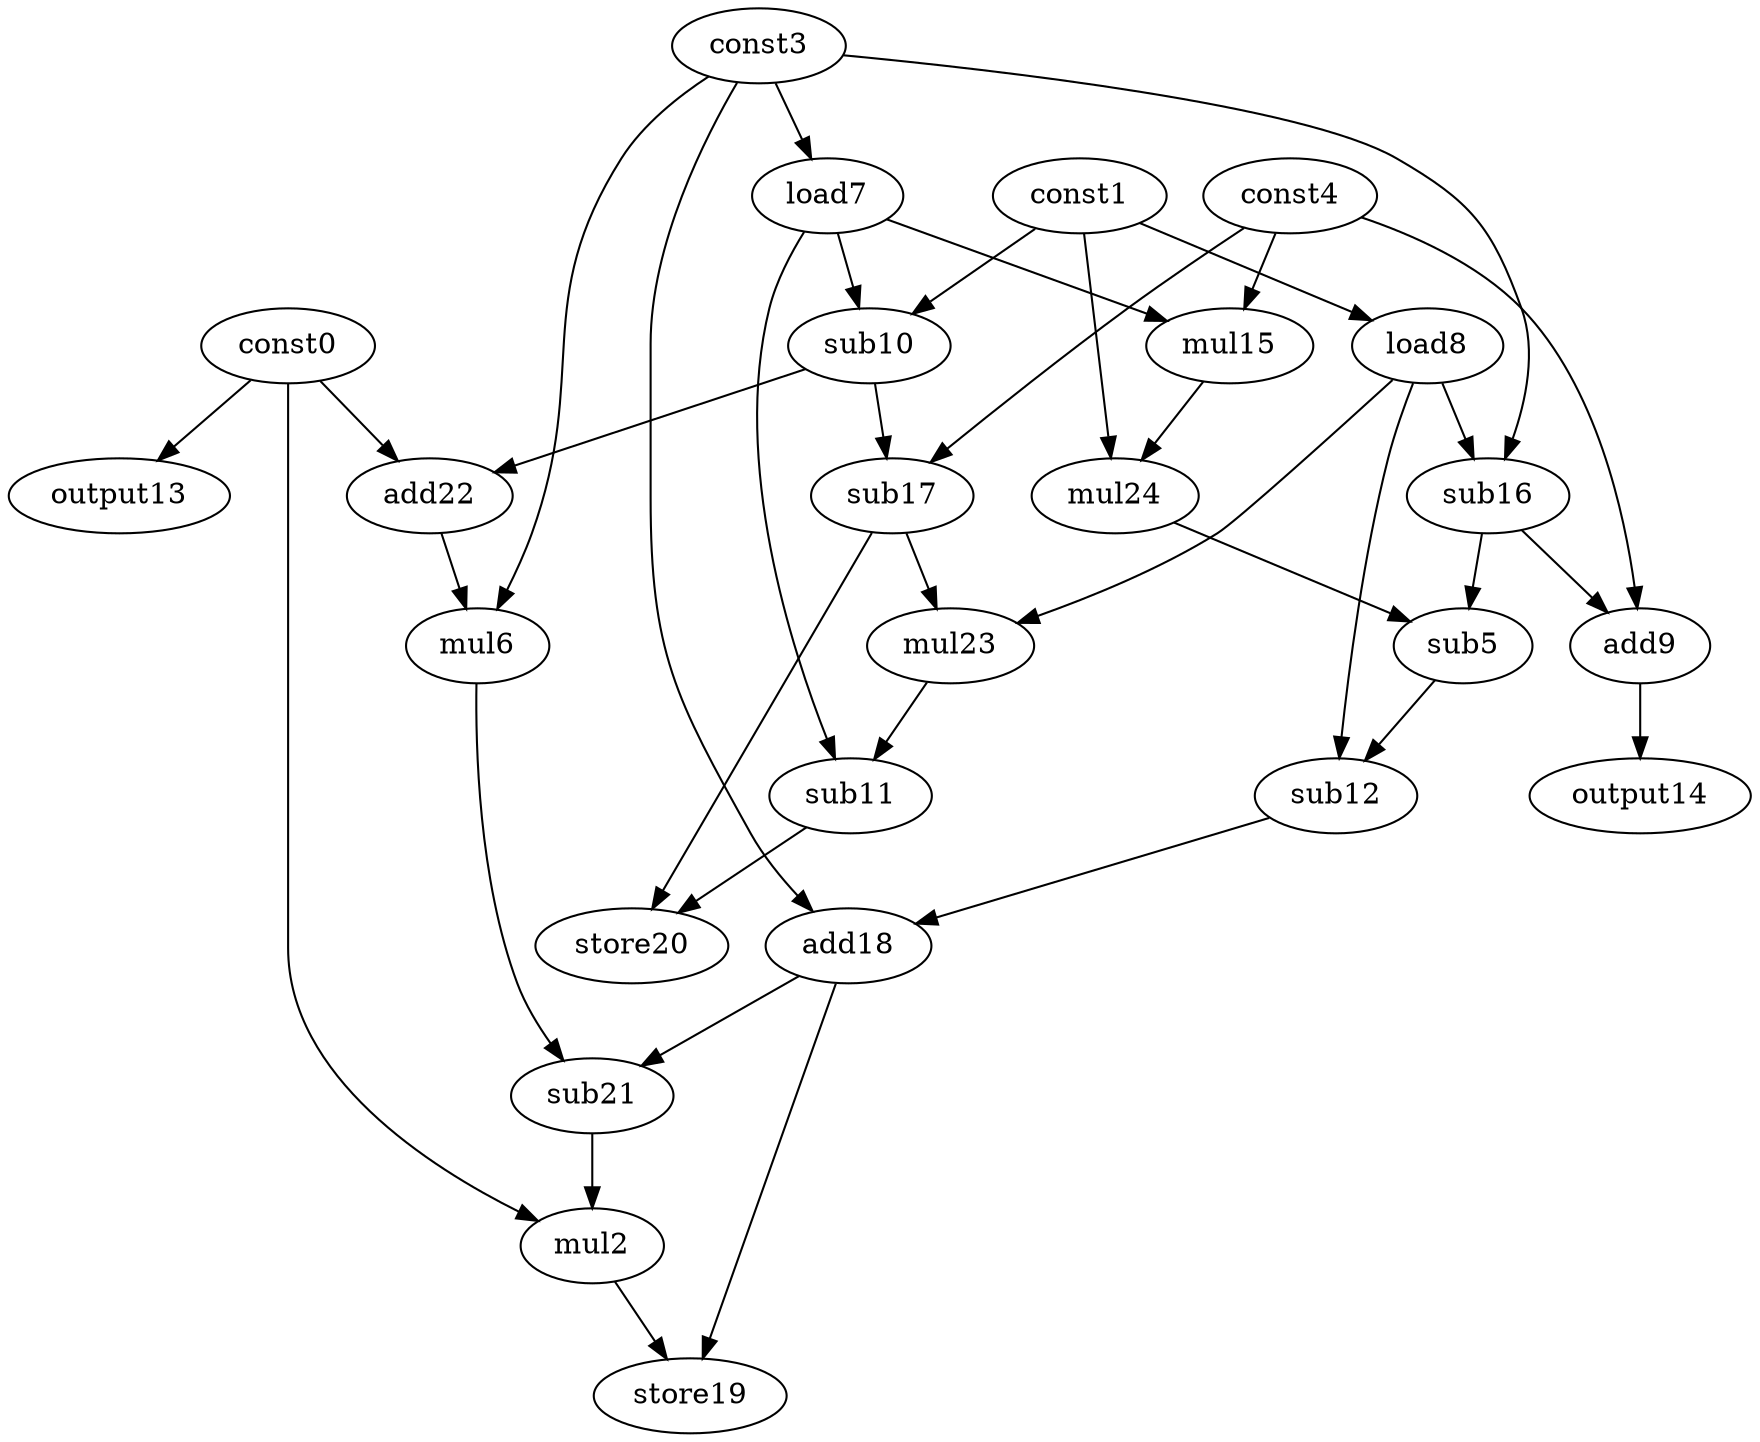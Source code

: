 digraph G { 
const0[opcode=const]; 
const1[opcode=const]; 
mul2[opcode=mul]; 
const3[opcode=const]; 
const4[opcode=const]; 
sub5[opcode=sub]; 
mul6[opcode=mul]; 
load7[opcode=load]; 
load8[opcode=load]; 
add9[opcode=add]; 
sub10[opcode=sub]; 
sub11[opcode=sub]; 
sub12[opcode=sub]; 
output13[opcode=output]; 
output14[opcode=output]; 
mul15[opcode=mul]; 
sub16[opcode=sub]; 
sub17[opcode=sub]; 
add18[opcode=add]; 
store19[opcode=store]; 
store20[opcode=store]; 
sub21[opcode=sub]; 
add22[opcode=add]; 
mul23[opcode=mul]; 
mul24[opcode=mul]; 
const3->load7[operand=0];
const1->load8[operand=0];
const0->output13[operand=0];
const1->sub10[operand=0];
load7->sub10[operand=1];
const4->mul15[operand=0];
load7->mul15[operand=1];
load8->sub16[operand=0];
const3->sub16[operand=1];
sub16->add9[operand=0];
const4->add9[operand=1];
sub10->sub17[operand=0];
const4->sub17[operand=1];
const0->add22[operand=0];
sub10->add22[operand=1];
const1->mul24[operand=0];
mul15->mul24[operand=1];
sub16->sub5[operand=0];
mul24->sub5[operand=1];
const3->mul6[operand=0];
add22->mul6[operand=1];
add9->output14[operand=0];
load8->mul23[operand=0];
sub17->mul23[operand=1];
mul23->sub11[operand=0];
load7->sub11[operand=1];
load8->sub12[operand=0];
sub5->sub12[operand=1];
const3->add18[operand=0];
sub12->add18[operand=1];
sub17->store20[operand=0];
sub11->store20[operand=1];
add18->sub21[operand=0];
mul6->sub21[operand=1];
const0->mul2[operand=0];
sub21->mul2[operand=1];
mul2->store19[operand=0];
add18->store19[operand=1];
}
